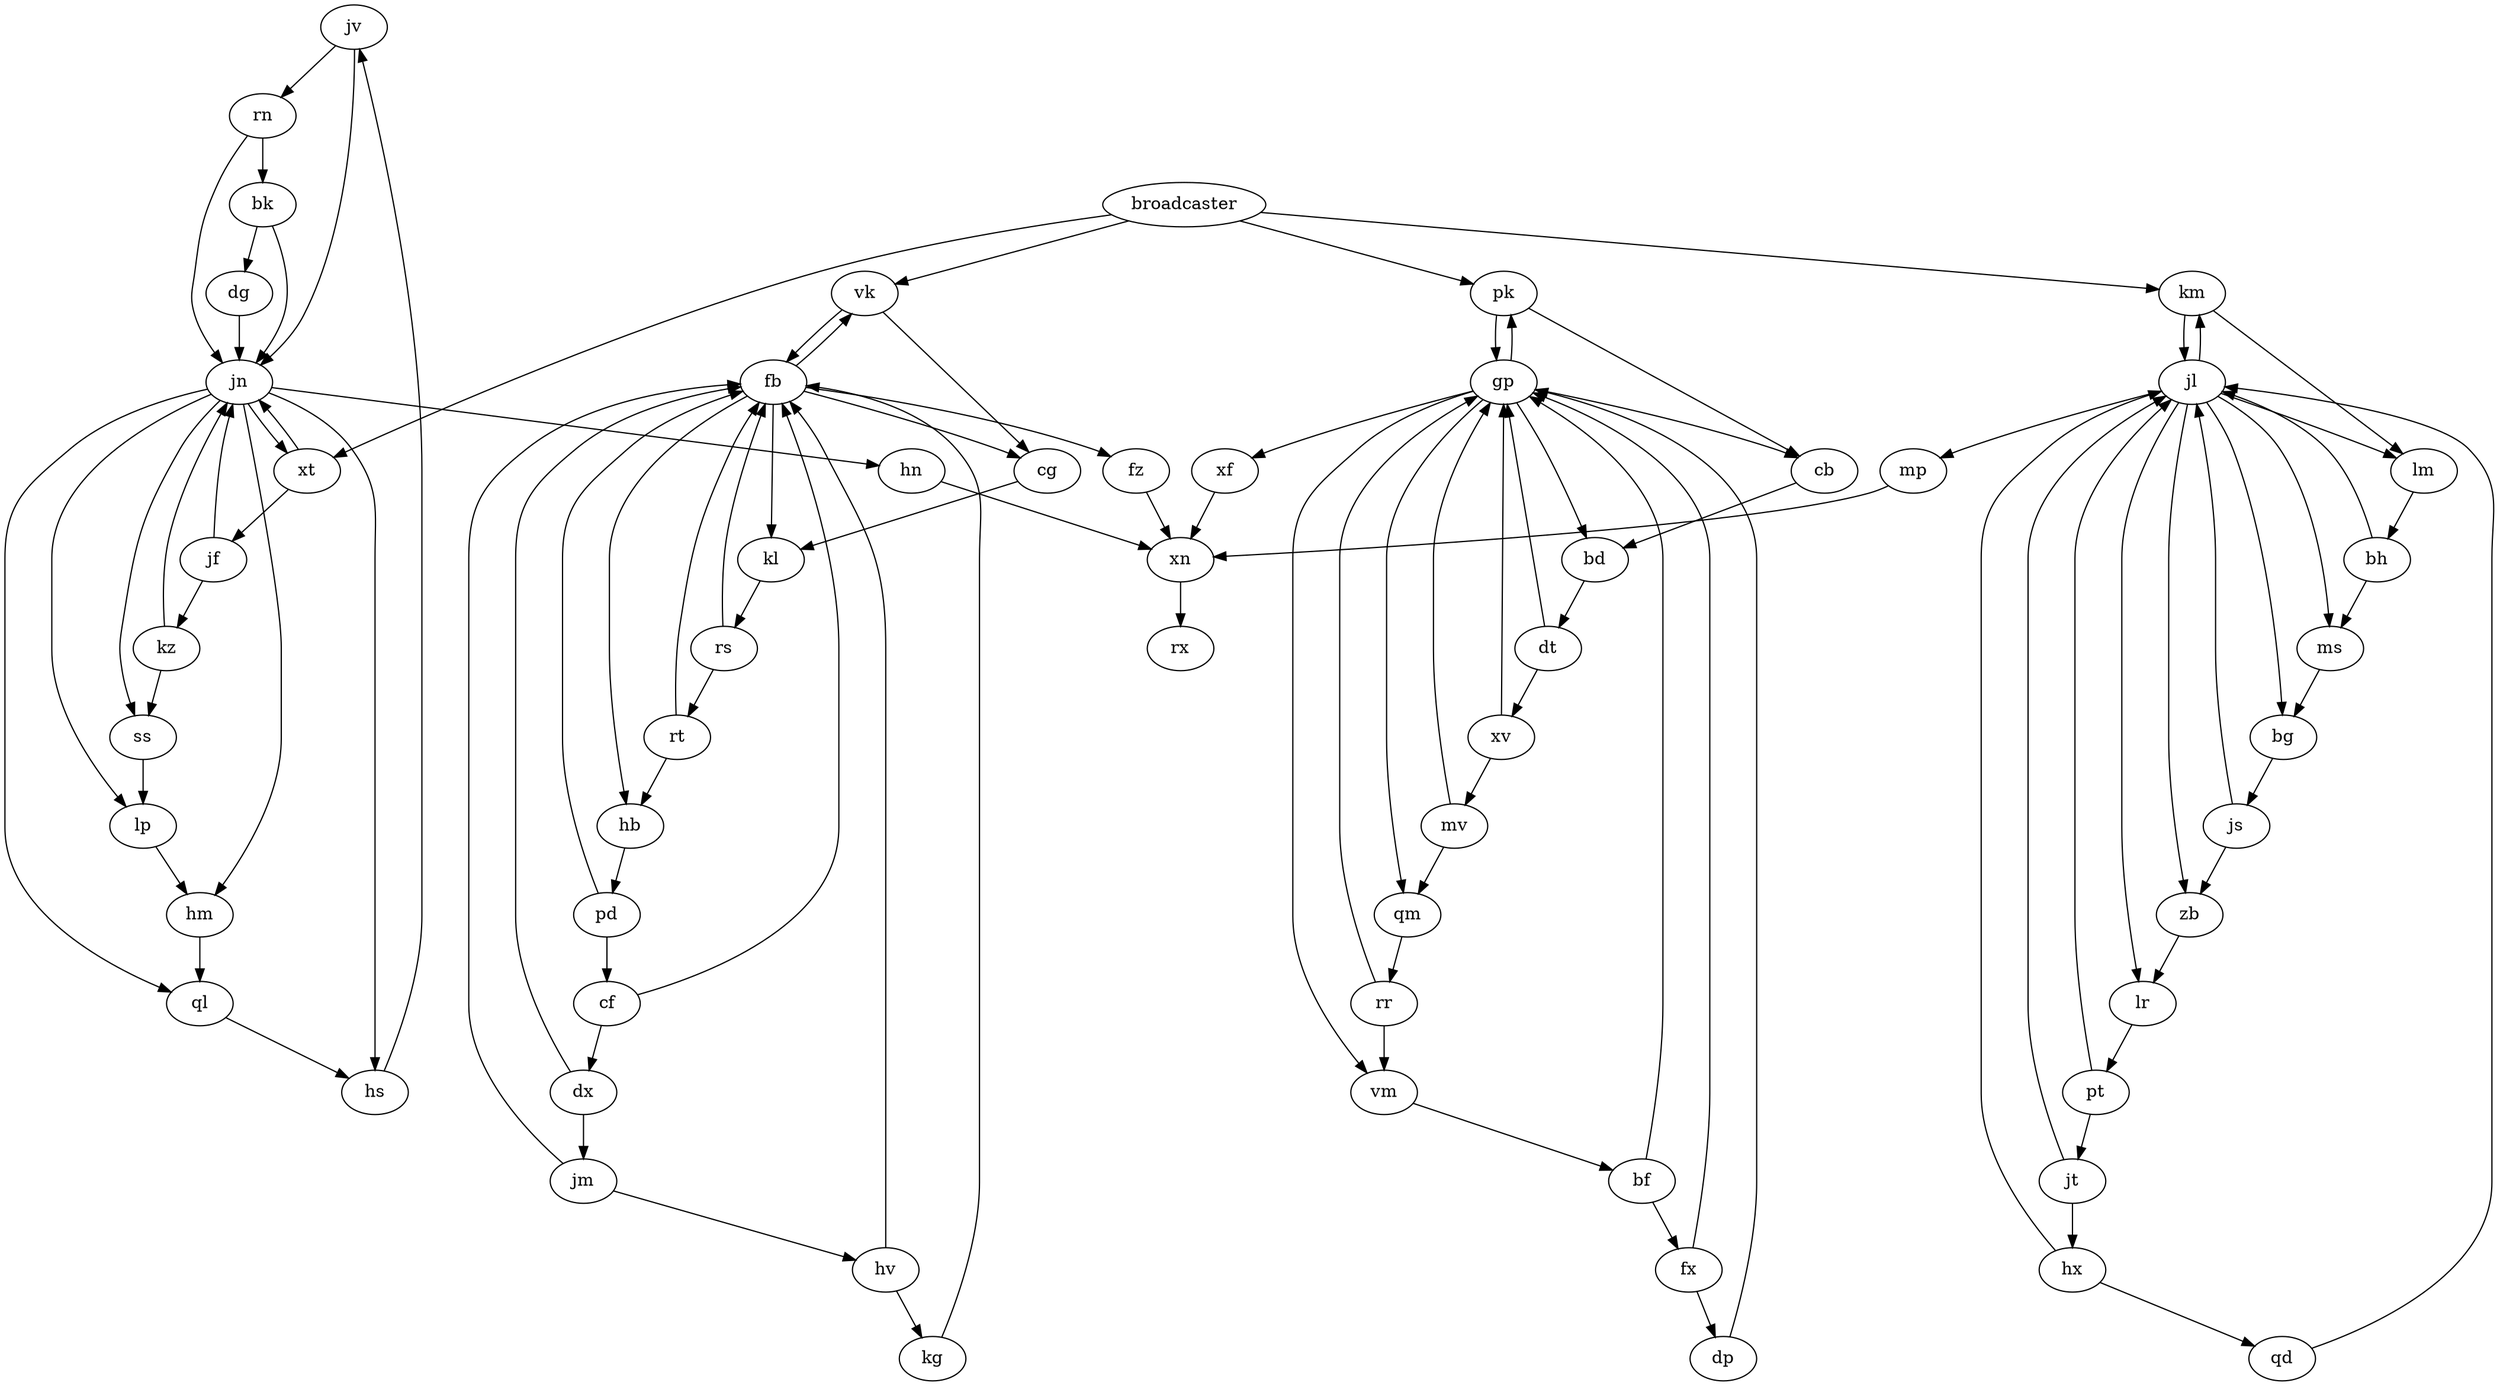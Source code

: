 digraph {

jv -> rn, jn
fb -> hb, vk, fz, kl, cg
rr -> vm, gp
gp -> vm, cb, bd, qm, xf, pk
hm -> ql
cf -> dx, fb
cg -> kl
hv -> kg, fb
hs -> jv
bd -> dt
xv -> mv, gp
js -> zb, jl
rn -> bk, jn
lp -> hm
dx -> fb, jm
ss -> lp
hn -> xn
bh -> jl, ms
km -> jl, lm
mv -> gp, qm
jl -> km, lm, ms, mp, lr, zb, bg
pt -> jt, jl
cb -> bd
xt -> jn, jf
kg -> fb
dg -> jn
rt -> fb, hb
broadcaster -> km, xt, pk, vk
lr -> pt
vm -> bf
hx -> qd, jl
mp -> xn
hb -> pd
vk -> cg, fb
kl -> rs
pk -> gp, cb
jt -> hx, jl
jn -> hs, lp, hm, hn, ql, xt, ss
bg -> js
kz -> ss, jn
bf -> fx, gp
bk -> dg, jn
qm -> rr
fx -> gp, dp
dp -> gp
jf -> jn, kz
jm -> hv, fb
ql -> hs
ms -> bg
zb -> lr
rs -> fb, rt
dt -> xv, gp
lm -> bh
xf -> xn
pd -> cf, fb
qd -> jl
xn -> rx
fz -> xn

}
